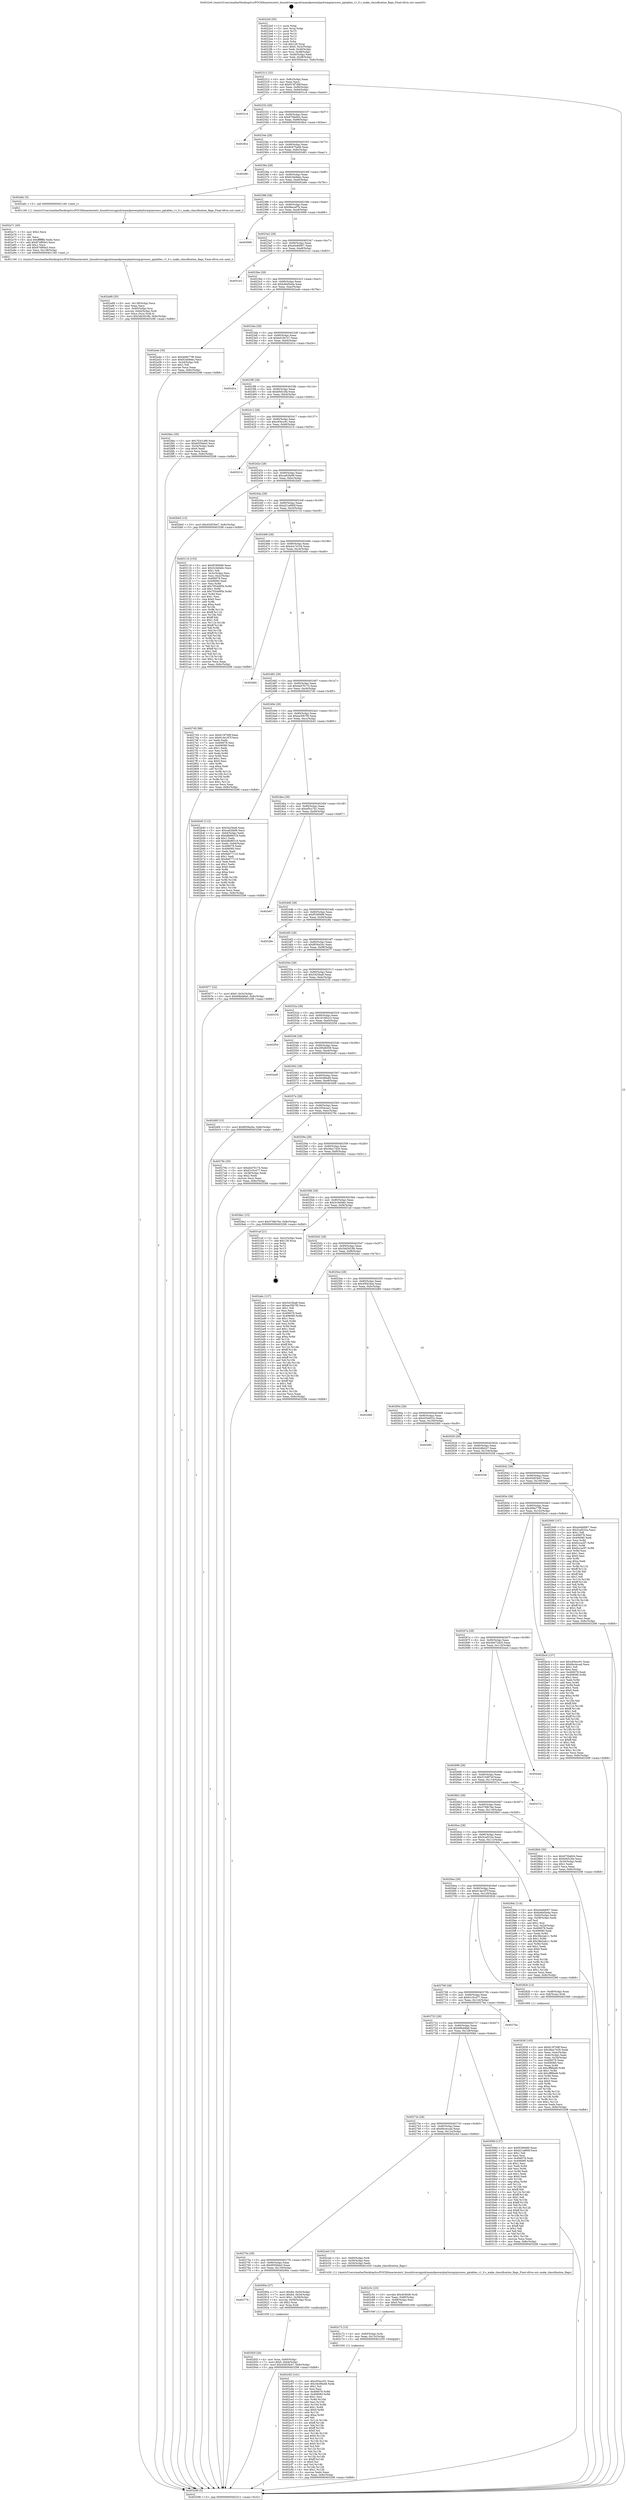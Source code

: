 digraph "0x4022e0" {
  label = "0x4022e0 (/mnt/c/Users/mathe/Desktop/tcc/POCII/binaries/extr_linuxdriversgpudrmamdpowerplayhwmgrprocess_pptables_v1_0.c_make_classification_flags_Final-ollvm.out::main(0))"
  labelloc = "t"
  node[shape=record]

  Entry [label="",width=0.3,height=0.3,shape=circle,fillcolor=black,style=filled]
  "0x402312" [label="{
     0x402312 [32]\l
     | [instrs]\l
     &nbsp;&nbsp;0x402312 \<+6\>: mov -0x8c(%rbp),%eax\l
     &nbsp;&nbsp;0x402318 \<+2\>: mov %eax,%ecx\l
     &nbsp;&nbsp;0x40231a \<+6\>: sub $0x813f7d9f,%ecx\l
     &nbsp;&nbsp;0x402320 \<+6\>: mov %eax,-0x90(%rbp)\l
     &nbsp;&nbsp;0x402326 \<+6\>: mov %ecx,-0x94(%rbp)\l
     &nbsp;&nbsp;0x40232c \<+6\>: je 00000000004031c4 \<main+0xee4\>\l
  }"]
  "0x4031c4" [label="{
     0x4031c4\l
  }", style=dashed]
  "0x402332" [label="{
     0x402332 [28]\l
     | [instrs]\l
     &nbsp;&nbsp;0x402332 \<+5\>: jmp 0000000000402337 \<main+0x57\>\l
     &nbsp;&nbsp;0x402337 \<+6\>: mov -0x90(%rbp),%eax\l
     &nbsp;&nbsp;0x40233d \<+5\>: sub $0x875fa604,%eax\l
     &nbsp;&nbsp;0x402342 \<+6\>: mov %eax,-0x98(%rbp)\l
     &nbsp;&nbsp;0x402348 \<+6\>: je 00000000004028ce \<main+0x5ee\>\l
  }"]
  Exit [label="",width=0.3,height=0.3,shape=circle,fillcolor=black,style=filled,peripheries=2]
  "0x4028ce" [label="{
     0x4028ce\l
  }", style=dashed]
  "0x40234e" [label="{
     0x40234e [28]\l
     | [instrs]\l
     &nbsp;&nbsp;0x40234e \<+5\>: jmp 0000000000402353 \<main+0x73\>\l
     &nbsp;&nbsp;0x402353 \<+6\>: mov -0x90(%rbp),%eax\l
     &nbsp;&nbsp;0x402359 \<+5\>: sub $0x90475ad9,%eax\l
     &nbsp;&nbsp;0x40235e \<+6\>: mov %eax,-0x9c(%rbp)\l
     &nbsp;&nbsp;0x402364 \<+6\>: je 0000000000402d81 \<main+0xaa1\>\l
  }"]
  "0x402c82" [label="{
     0x402c82 [141]\l
     | [instrs]\l
     &nbsp;&nbsp;0x402c82 \<+5\>: mov $0xc93ecc91,%eax\l
     &nbsp;&nbsp;0x402c87 \<+5\>: mov $0x34c89a48,%edx\l
     &nbsp;&nbsp;0x402c8c \<+2\>: mov $0x1,%cl\l
     &nbsp;&nbsp;0x402c8e \<+2\>: xor %esi,%esi\l
     &nbsp;&nbsp;0x402c90 \<+8\>: mov 0x406078,%r8d\l
     &nbsp;&nbsp;0x402c98 \<+8\>: mov 0x406080,%r9d\l
     &nbsp;&nbsp;0x402ca0 \<+3\>: sub $0x1,%esi\l
     &nbsp;&nbsp;0x402ca3 \<+3\>: mov %r8d,%r10d\l
     &nbsp;&nbsp;0x402ca6 \<+3\>: add %esi,%r10d\l
     &nbsp;&nbsp;0x402ca9 \<+4\>: imul %r10d,%r8d\l
     &nbsp;&nbsp;0x402cad \<+4\>: and $0x1,%r8d\l
     &nbsp;&nbsp;0x402cb1 \<+4\>: cmp $0x0,%r8d\l
     &nbsp;&nbsp;0x402cb5 \<+4\>: sete %r11b\l
     &nbsp;&nbsp;0x402cb9 \<+4\>: cmp $0xa,%r9d\l
     &nbsp;&nbsp;0x402cbd \<+3\>: setl %bl\l
     &nbsp;&nbsp;0x402cc0 \<+3\>: mov %r11b,%r14b\l
     &nbsp;&nbsp;0x402cc3 \<+4\>: xor $0xff,%r14b\l
     &nbsp;&nbsp;0x402cc7 \<+3\>: mov %bl,%r15b\l
     &nbsp;&nbsp;0x402cca \<+4\>: xor $0xff,%r15b\l
     &nbsp;&nbsp;0x402cce \<+3\>: xor $0x0,%cl\l
     &nbsp;&nbsp;0x402cd1 \<+3\>: mov %r14b,%r12b\l
     &nbsp;&nbsp;0x402cd4 \<+4\>: and $0x0,%r12b\l
     &nbsp;&nbsp;0x402cd8 \<+3\>: and %cl,%r11b\l
     &nbsp;&nbsp;0x402cdb \<+3\>: mov %r15b,%r13b\l
     &nbsp;&nbsp;0x402cde \<+4\>: and $0x0,%r13b\l
     &nbsp;&nbsp;0x402ce2 \<+2\>: and %cl,%bl\l
     &nbsp;&nbsp;0x402ce4 \<+3\>: or %r11b,%r12b\l
     &nbsp;&nbsp;0x402ce7 \<+3\>: or %bl,%r13b\l
     &nbsp;&nbsp;0x402cea \<+3\>: xor %r13b,%r12b\l
     &nbsp;&nbsp;0x402ced \<+3\>: or %r15b,%r14b\l
     &nbsp;&nbsp;0x402cf0 \<+4\>: xor $0xff,%r14b\l
     &nbsp;&nbsp;0x402cf4 \<+3\>: or $0x0,%cl\l
     &nbsp;&nbsp;0x402cf7 \<+3\>: and %cl,%r14b\l
     &nbsp;&nbsp;0x402cfa \<+3\>: or %r14b,%r12b\l
     &nbsp;&nbsp;0x402cfd \<+4\>: test $0x1,%r12b\l
     &nbsp;&nbsp;0x402d01 \<+3\>: cmovne %edx,%eax\l
     &nbsp;&nbsp;0x402d04 \<+6\>: mov %eax,-0x8c(%rbp)\l
     &nbsp;&nbsp;0x402d0a \<+5\>: jmp 0000000000403298 \<main+0xfb8\>\l
  }"]
  "0x402d81" [label="{
     0x402d81\l
  }", style=dashed]
  "0x40236a" [label="{
     0x40236a [28]\l
     | [instrs]\l
     &nbsp;&nbsp;0x40236a \<+5\>: jmp 000000000040236f \<main+0x8f\>\l
     &nbsp;&nbsp;0x40236f \<+6\>: mov -0x90(%rbp),%eax\l
     &nbsp;&nbsp;0x402375 \<+5\>: sub $0x91bb9ebc,%eax\l
     &nbsp;&nbsp;0x40237a \<+6\>: mov %eax,-0xa0(%rbp)\l
     &nbsp;&nbsp;0x402380 \<+6\>: je 0000000000402a6c \<main+0x78c\>\l
  }"]
  "0x402c73" [label="{
     0x402c73 [15]\l
     | [instrs]\l
     &nbsp;&nbsp;0x402c73 \<+4\>: mov -0x60(%rbp),%rdi\l
     &nbsp;&nbsp;0x402c77 \<+6\>: mov %eax,-0x13c(%rbp)\l
     &nbsp;&nbsp;0x402c7d \<+5\>: call 0000000000401030 \<free@plt\>\l
     | [calls]\l
     &nbsp;&nbsp;0x401030 \{1\} (unknown)\l
  }"]
  "0x402a6c" [label="{
     0x402a6c [5]\l
     | [instrs]\l
     &nbsp;&nbsp;0x402a6c \<+5\>: call 0000000000401160 \<next_i\>\l
     | [calls]\l
     &nbsp;&nbsp;0x401160 \{1\} (/mnt/c/Users/mathe/Desktop/tcc/POCII/binaries/extr_linuxdriversgpudrmamdpowerplayhwmgrprocess_pptables_v1_0.c_make_classification_flags_Final-ollvm.out::next_i)\l
  }"]
  "0x402386" [label="{
     0x402386 [28]\l
     | [instrs]\l
     &nbsp;&nbsp;0x402386 \<+5\>: jmp 000000000040238b \<main+0xab\>\l
     &nbsp;&nbsp;0x40238b \<+6\>: mov -0x90(%rbp),%eax\l
     &nbsp;&nbsp;0x402391 \<+5\>: sub $0x9becef7b,%eax\l
     &nbsp;&nbsp;0x402396 \<+6\>: mov %eax,-0xa4(%rbp)\l
     &nbsp;&nbsp;0x40239c \<+6\>: je 0000000000403068 \<main+0xd88\>\l
  }"]
  "0x402c5c" [label="{
     0x402c5c [23]\l
     | [instrs]\l
     &nbsp;&nbsp;0x402c5c \<+10\>: movabs $0x4040d6,%rdi\l
     &nbsp;&nbsp;0x402c66 \<+3\>: mov %eax,-0x68(%rbp)\l
     &nbsp;&nbsp;0x402c69 \<+3\>: mov -0x68(%rbp),%esi\l
     &nbsp;&nbsp;0x402c6c \<+2\>: mov $0x0,%al\l
     &nbsp;&nbsp;0x402c6e \<+5\>: call 0000000000401040 \<printf@plt\>\l
     | [calls]\l
     &nbsp;&nbsp;0x401040 \{1\} (unknown)\l
  }"]
  "0x403068" [label="{
     0x403068\l
  }", style=dashed]
  "0x4023a2" [label="{
     0x4023a2 [28]\l
     | [instrs]\l
     &nbsp;&nbsp;0x4023a2 \<+5\>: jmp 00000000004023a7 \<main+0xc7\>\l
     &nbsp;&nbsp;0x4023a7 \<+6\>: mov -0x90(%rbp),%eax\l
     &nbsp;&nbsp;0x4023ad \<+5\>: sub $0xa0a9d067,%eax\l
     &nbsp;&nbsp;0x4023b2 \<+6\>: mov %eax,-0xa8(%rbp)\l
     &nbsp;&nbsp;0x4023b8 \<+6\>: je 00000000004031e3 \<main+0xf03\>\l
  }"]
  "0x402a99" [label="{
     0x402a99 [35]\l
     | [instrs]\l
     &nbsp;&nbsp;0x402a99 \<+6\>: mov -0x138(%rbp),%ecx\l
     &nbsp;&nbsp;0x402a9f \<+3\>: imul %eax,%ecx\l
     &nbsp;&nbsp;0x402aa2 \<+4\>: mov -0x60(%rbp),%rsi\l
     &nbsp;&nbsp;0x402aa6 \<+4\>: movslq -0x64(%rbp),%rdi\l
     &nbsp;&nbsp;0x402aaa \<+3\>: mov %ecx,(%rsi,%rdi,4)\l
     &nbsp;&nbsp;0x402aad \<+10\>: movl $0x3dd3d18b,-0x8c(%rbp)\l
     &nbsp;&nbsp;0x402ab7 \<+5\>: jmp 0000000000403298 \<main+0xfb8\>\l
  }"]
  "0x4031e3" [label="{
     0x4031e3\l
  }", style=dashed]
  "0x4023be" [label="{
     0x4023be [28]\l
     | [instrs]\l
     &nbsp;&nbsp;0x4023be \<+5\>: jmp 00000000004023c3 \<main+0xe3\>\l
     &nbsp;&nbsp;0x4023c3 \<+6\>: mov -0x90(%rbp),%eax\l
     &nbsp;&nbsp;0x4023c9 \<+5\>: sub $0xb46d5eda,%eax\l
     &nbsp;&nbsp;0x4023ce \<+6\>: mov %eax,-0xac(%rbp)\l
     &nbsp;&nbsp;0x4023d4 \<+6\>: je 0000000000402a4e \<main+0x76e\>\l
  }"]
  "0x402a71" [label="{
     0x402a71 [40]\l
     | [instrs]\l
     &nbsp;&nbsp;0x402a71 \<+5\>: mov $0x2,%ecx\l
     &nbsp;&nbsp;0x402a76 \<+1\>: cltd\l
     &nbsp;&nbsp;0x402a77 \<+2\>: idiv %ecx\l
     &nbsp;&nbsp;0x402a79 \<+6\>: imul $0xfffffffe,%edx,%ecx\l
     &nbsp;&nbsp;0x402a7f \<+6\>: add $0x87ef60e3,%ecx\l
     &nbsp;&nbsp;0x402a85 \<+3\>: add $0x1,%ecx\l
     &nbsp;&nbsp;0x402a88 \<+6\>: sub $0x87ef60e3,%ecx\l
     &nbsp;&nbsp;0x402a8e \<+6\>: mov %ecx,-0x138(%rbp)\l
     &nbsp;&nbsp;0x402a94 \<+5\>: call 0000000000401160 \<next_i\>\l
     | [calls]\l
     &nbsp;&nbsp;0x401160 \{1\} (/mnt/c/Users/mathe/Desktop/tcc/POCII/binaries/extr_linuxdriversgpudrmamdpowerplayhwmgrprocess_pptables_v1_0.c_make_classification_flags_Final-ollvm.out::next_i)\l
  }"]
  "0x402a4e" [label="{
     0x402a4e [30]\l
     | [instrs]\l
     &nbsp;&nbsp;0x402a4e \<+5\>: mov $0x469e77f8,%eax\l
     &nbsp;&nbsp;0x402a53 \<+5\>: mov $0x91bb9ebc,%ecx\l
     &nbsp;&nbsp;0x402a58 \<+3\>: mov -0x2d(%rbp),%dl\l
     &nbsp;&nbsp;0x402a5b \<+3\>: test $0x1,%dl\l
     &nbsp;&nbsp;0x402a5e \<+3\>: cmovne %ecx,%eax\l
     &nbsp;&nbsp;0x402a61 \<+6\>: mov %eax,-0x8c(%rbp)\l
     &nbsp;&nbsp;0x402a67 \<+5\>: jmp 0000000000403298 \<main+0xfb8\>\l
  }"]
  "0x4023da" [label="{
     0x4023da [28]\l
     | [instrs]\l
     &nbsp;&nbsp;0x4023da \<+5\>: jmp 00000000004023df \<main+0xff\>\l
     &nbsp;&nbsp;0x4023df \<+6\>: mov -0x90(%rbp),%eax\l
     &nbsp;&nbsp;0x4023e5 \<+5\>: sub $0xbd19e7e7,%eax\l
     &nbsp;&nbsp;0x4023ea \<+6\>: mov %eax,-0xb0(%rbp)\l
     &nbsp;&nbsp;0x4023f0 \<+6\>: je 0000000000402d1e \<main+0xa3e\>\l
  }"]
  "0x40292f" [label="{
     0x40292f [26]\l
     | [instrs]\l
     &nbsp;&nbsp;0x40292f \<+4\>: mov %rax,-0x60(%rbp)\l
     &nbsp;&nbsp;0x402933 \<+7\>: movl $0x0,-0x64(%rbp)\l
     &nbsp;&nbsp;0x40293a \<+10\>: movl $0x45d53b47,-0x8c(%rbp)\l
     &nbsp;&nbsp;0x402944 \<+5\>: jmp 0000000000403298 \<main+0xfb8\>\l
  }"]
  "0x402d1e" [label="{
     0x402d1e\l
  }", style=dashed]
  "0x4023f6" [label="{
     0x4023f6 [28]\l
     | [instrs]\l
     &nbsp;&nbsp;0x4023f6 \<+5\>: jmp 00000000004023fb \<main+0x11b\>\l
     &nbsp;&nbsp;0x4023fb \<+6\>: mov -0x90(%rbp),%eax\l
     &nbsp;&nbsp;0x402401 \<+5\>: sub $0xbf45c3fa,%eax\l
     &nbsp;&nbsp;0x402406 \<+6\>: mov %eax,-0xb4(%rbp)\l
     &nbsp;&nbsp;0x40240c \<+6\>: je 00000000004028ec \<main+0x60c\>\l
  }"]
  "0x402776" [label="{
     0x402776\l
  }", style=dashed]
  "0x4028ec" [label="{
     0x4028ec [30]\l
     | [instrs]\l
     &nbsp;&nbsp;0x4028ec \<+5\>: mov $0x703c1df6,%eax\l
     &nbsp;&nbsp;0x4028f1 \<+5\>: mov $0x6f356eb3,%ecx\l
     &nbsp;&nbsp;0x4028f6 \<+3\>: mov -0x34(%rbp),%edx\l
     &nbsp;&nbsp;0x4028f9 \<+3\>: cmp $0x0,%edx\l
     &nbsp;&nbsp;0x4028fc \<+3\>: cmove %ecx,%eax\l
     &nbsp;&nbsp;0x4028ff \<+6\>: mov %eax,-0x8c(%rbp)\l
     &nbsp;&nbsp;0x402905 \<+5\>: jmp 0000000000403298 \<main+0xfb8\>\l
  }"]
  "0x402412" [label="{
     0x402412 [28]\l
     | [instrs]\l
     &nbsp;&nbsp;0x402412 \<+5\>: jmp 0000000000402417 \<main+0x137\>\l
     &nbsp;&nbsp;0x402417 \<+6\>: mov -0x90(%rbp),%eax\l
     &nbsp;&nbsp;0x40241d \<+5\>: sub $0xc93ecc91,%eax\l
     &nbsp;&nbsp;0x402422 \<+6\>: mov %eax,-0xb8(%rbp)\l
     &nbsp;&nbsp;0x402428 \<+6\>: je 0000000000403214 \<main+0xf34\>\l
  }"]
  "0x40290a" [label="{
     0x40290a [37]\l
     | [instrs]\l
     &nbsp;&nbsp;0x40290a \<+7\>: movl $0x64,-0x50(%rbp)\l
     &nbsp;&nbsp;0x402911 \<+7\>: movl $0x64,-0x54(%rbp)\l
     &nbsp;&nbsp;0x402918 \<+7\>: movl $0x1,-0x58(%rbp)\l
     &nbsp;&nbsp;0x40291f \<+4\>: movslq -0x58(%rbp),%rax\l
     &nbsp;&nbsp;0x402923 \<+4\>: shl $0x2,%rax\l
     &nbsp;&nbsp;0x402927 \<+3\>: mov %rax,%rdi\l
     &nbsp;&nbsp;0x40292a \<+5\>: call 0000000000401050 \<malloc@plt\>\l
     | [calls]\l
     &nbsp;&nbsp;0x401050 \{1\} (unknown)\l
  }"]
  "0x403214" [label="{
     0x403214\l
  }", style=dashed]
  "0x40242e" [label="{
     0x40242e [28]\l
     | [instrs]\l
     &nbsp;&nbsp;0x40242e \<+5\>: jmp 0000000000402433 \<main+0x153\>\l
     &nbsp;&nbsp;0x402433 \<+6\>: mov -0x90(%rbp),%eax\l
     &nbsp;&nbsp;0x402439 \<+5\>: sub $0xca62fa99,%eax\l
     &nbsp;&nbsp;0x40243e \<+6\>: mov %eax,-0xbc(%rbp)\l
     &nbsp;&nbsp;0x402444 \<+6\>: je 0000000000402bb5 \<main+0x8d5\>\l
  }"]
  "0x40275a" [label="{
     0x40275a [28]\l
     | [instrs]\l
     &nbsp;&nbsp;0x40275a \<+5\>: jmp 000000000040275f \<main+0x47f\>\l
     &nbsp;&nbsp;0x40275f \<+6\>: mov -0x90(%rbp),%eax\l
     &nbsp;&nbsp;0x402765 \<+5\>: sub $0x6f356eb3,%eax\l
     &nbsp;&nbsp;0x40276a \<+6\>: mov %eax,-0x130(%rbp)\l
     &nbsp;&nbsp;0x402770 \<+6\>: je 000000000040290a \<main+0x62a\>\l
  }"]
  "0x402bb5" [label="{
     0x402bb5 [15]\l
     | [instrs]\l
     &nbsp;&nbsp;0x402bb5 \<+10\>: movl $0x45d53b47,-0x8c(%rbp)\l
     &nbsp;&nbsp;0x402bbf \<+5\>: jmp 0000000000403298 \<main+0xfb8\>\l
  }"]
  "0x40244a" [label="{
     0x40244a [28]\l
     | [instrs]\l
     &nbsp;&nbsp;0x40244a \<+5\>: jmp 000000000040244f \<main+0x16f\>\l
     &nbsp;&nbsp;0x40244f \<+6\>: mov -0x90(%rbp),%eax\l
     &nbsp;&nbsp;0x402455 \<+5\>: sub $0xd21a685f,%eax\l
     &nbsp;&nbsp;0x40245a \<+6\>: mov %eax,-0xc0(%rbp)\l
     &nbsp;&nbsp;0x402460 \<+6\>: je 0000000000403116 \<main+0xe36\>\l
  }"]
  "0x402c4d" [label="{
     0x402c4d [15]\l
     | [instrs]\l
     &nbsp;&nbsp;0x402c4d \<+4\>: mov -0x60(%rbp),%rdi\l
     &nbsp;&nbsp;0x402c51 \<+3\>: mov -0x50(%rbp),%esi\l
     &nbsp;&nbsp;0x402c54 \<+3\>: mov -0x54(%rbp),%edx\l
     &nbsp;&nbsp;0x402c57 \<+5\>: call 0000000000401430 \<make_classification_flags\>\l
     | [calls]\l
     &nbsp;&nbsp;0x401430 \{1\} (/mnt/c/Users/mathe/Desktop/tcc/POCII/binaries/extr_linuxdriversgpudrmamdpowerplayhwmgrprocess_pptables_v1_0.c_make_classification_flags_Final-ollvm.out::make_classification_flags)\l
  }"]
  "0x403116" [label="{
     0x403116 [153]\l
     | [instrs]\l
     &nbsp;&nbsp;0x403116 \<+5\>: mov $0xf536f489,%eax\l
     &nbsp;&nbsp;0x40311b \<+5\>: mov $0x3c3e0a6c,%ecx\l
     &nbsp;&nbsp;0x403120 \<+2\>: mov $0x1,%dl\l
     &nbsp;&nbsp;0x403122 \<+3\>: mov -0x3c(%rbp),%esi\l
     &nbsp;&nbsp;0x403125 \<+3\>: mov %esi,-0x2c(%rbp)\l
     &nbsp;&nbsp;0x403128 \<+7\>: mov 0x406078,%esi\l
     &nbsp;&nbsp;0x40312f \<+7\>: mov 0x406080,%edi\l
     &nbsp;&nbsp;0x403136 \<+3\>: mov %esi,%r8d\l
     &nbsp;&nbsp;0x403139 \<+7\>: add $0x7054d95b,%r8d\l
     &nbsp;&nbsp;0x403140 \<+4\>: sub $0x1,%r8d\l
     &nbsp;&nbsp;0x403144 \<+7\>: sub $0x7054d95b,%r8d\l
     &nbsp;&nbsp;0x40314b \<+4\>: imul %r8d,%esi\l
     &nbsp;&nbsp;0x40314f \<+3\>: and $0x1,%esi\l
     &nbsp;&nbsp;0x403152 \<+3\>: cmp $0x0,%esi\l
     &nbsp;&nbsp;0x403155 \<+4\>: sete %r9b\l
     &nbsp;&nbsp;0x403159 \<+3\>: cmp $0xa,%edi\l
     &nbsp;&nbsp;0x40315c \<+4\>: setl %r10b\l
     &nbsp;&nbsp;0x403160 \<+3\>: mov %r9b,%r11b\l
     &nbsp;&nbsp;0x403163 \<+4\>: xor $0xff,%r11b\l
     &nbsp;&nbsp;0x403167 \<+3\>: mov %r10b,%bl\l
     &nbsp;&nbsp;0x40316a \<+3\>: xor $0xff,%bl\l
     &nbsp;&nbsp;0x40316d \<+3\>: xor $0x1,%dl\l
     &nbsp;&nbsp;0x403170 \<+3\>: mov %r11b,%r14b\l
     &nbsp;&nbsp;0x403173 \<+4\>: and $0xff,%r14b\l
     &nbsp;&nbsp;0x403177 \<+3\>: and %dl,%r9b\l
     &nbsp;&nbsp;0x40317a \<+3\>: mov %bl,%r15b\l
     &nbsp;&nbsp;0x40317d \<+4\>: and $0xff,%r15b\l
     &nbsp;&nbsp;0x403181 \<+3\>: and %dl,%r10b\l
     &nbsp;&nbsp;0x403184 \<+3\>: or %r9b,%r14b\l
     &nbsp;&nbsp;0x403187 \<+3\>: or %r10b,%r15b\l
     &nbsp;&nbsp;0x40318a \<+3\>: xor %r15b,%r14b\l
     &nbsp;&nbsp;0x40318d \<+3\>: or %bl,%r11b\l
     &nbsp;&nbsp;0x403190 \<+4\>: xor $0xff,%r11b\l
     &nbsp;&nbsp;0x403194 \<+3\>: or $0x1,%dl\l
     &nbsp;&nbsp;0x403197 \<+3\>: and %dl,%r11b\l
     &nbsp;&nbsp;0x40319a \<+3\>: or %r11b,%r14b\l
     &nbsp;&nbsp;0x40319d \<+4\>: test $0x1,%r14b\l
     &nbsp;&nbsp;0x4031a1 \<+3\>: cmovne %ecx,%eax\l
     &nbsp;&nbsp;0x4031a4 \<+6\>: mov %eax,-0x8c(%rbp)\l
     &nbsp;&nbsp;0x4031aa \<+5\>: jmp 0000000000403298 \<main+0xfb8\>\l
  }"]
  "0x402466" [label="{
     0x402466 [28]\l
     | [instrs]\l
     &nbsp;&nbsp;0x402466 \<+5\>: jmp 000000000040246b \<main+0x18b\>\l
     &nbsp;&nbsp;0x40246b \<+6\>: mov -0x90(%rbp),%eax\l
     &nbsp;&nbsp;0x402471 \<+5\>: sub $0xdca74104,%eax\l
     &nbsp;&nbsp;0x402476 \<+6\>: mov %eax,-0xc4(%rbp)\l
     &nbsp;&nbsp;0x40247c \<+6\>: je 0000000000402dd4 \<main+0xaf4\>\l
  }"]
  "0x40273e" [label="{
     0x40273e [28]\l
     | [instrs]\l
     &nbsp;&nbsp;0x40273e \<+5\>: jmp 0000000000402743 \<main+0x463\>\l
     &nbsp;&nbsp;0x402743 \<+6\>: mov -0x90(%rbp),%eax\l
     &nbsp;&nbsp;0x402749 \<+5\>: sub $0x6bc4ccad,%eax\l
     &nbsp;&nbsp;0x40274e \<+6\>: mov %eax,-0x12c(%rbp)\l
     &nbsp;&nbsp;0x402754 \<+6\>: je 0000000000402c4d \<main+0x96d\>\l
  }"]
  "0x402dd4" [label="{
     0x402dd4\l
  }", style=dashed]
  "0x402482" [label="{
     0x402482 [28]\l
     | [instrs]\l
     &nbsp;&nbsp;0x402482 \<+5\>: jmp 0000000000402487 \<main+0x1a7\>\l
     &nbsp;&nbsp;0x402487 \<+6\>: mov -0x90(%rbp),%eax\l
     &nbsp;&nbsp;0x40248d \<+5\>: sub $0xebd76174,%eax\l
     &nbsp;&nbsp;0x402492 \<+6\>: mov %eax,-0xc8(%rbp)\l
     &nbsp;&nbsp;0x402498 \<+6\>: je 00000000004027d5 \<main+0x4f5\>\l
  }"]
  "0x40308d" [label="{
     0x40308d [137]\l
     | [instrs]\l
     &nbsp;&nbsp;0x40308d \<+5\>: mov $0xf536f489,%eax\l
     &nbsp;&nbsp;0x403092 \<+5\>: mov $0xd21a685f,%ecx\l
     &nbsp;&nbsp;0x403097 \<+2\>: mov $0x1,%dl\l
     &nbsp;&nbsp;0x403099 \<+2\>: xor %esi,%esi\l
     &nbsp;&nbsp;0x40309b \<+7\>: mov 0x406078,%edi\l
     &nbsp;&nbsp;0x4030a2 \<+8\>: mov 0x406080,%r8d\l
     &nbsp;&nbsp;0x4030aa \<+3\>: sub $0x1,%esi\l
     &nbsp;&nbsp;0x4030ad \<+3\>: mov %edi,%r9d\l
     &nbsp;&nbsp;0x4030b0 \<+3\>: add %esi,%r9d\l
     &nbsp;&nbsp;0x4030b3 \<+4\>: imul %r9d,%edi\l
     &nbsp;&nbsp;0x4030b7 \<+3\>: and $0x1,%edi\l
     &nbsp;&nbsp;0x4030ba \<+3\>: cmp $0x0,%edi\l
     &nbsp;&nbsp;0x4030bd \<+4\>: sete %r10b\l
     &nbsp;&nbsp;0x4030c1 \<+4\>: cmp $0xa,%r8d\l
     &nbsp;&nbsp;0x4030c5 \<+4\>: setl %r11b\l
     &nbsp;&nbsp;0x4030c9 \<+3\>: mov %r10b,%bl\l
     &nbsp;&nbsp;0x4030cc \<+3\>: xor $0xff,%bl\l
     &nbsp;&nbsp;0x4030cf \<+3\>: mov %r11b,%r14b\l
     &nbsp;&nbsp;0x4030d2 \<+4\>: xor $0xff,%r14b\l
     &nbsp;&nbsp;0x4030d6 \<+3\>: xor $0x1,%dl\l
     &nbsp;&nbsp;0x4030d9 \<+3\>: mov %bl,%r15b\l
     &nbsp;&nbsp;0x4030dc \<+4\>: and $0xff,%r15b\l
     &nbsp;&nbsp;0x4030e0 \<+3\>: and %dl,%r10b\l
     &nbsp;&nbsp;0x4030e3 \<+3\>: mov %r14b,%r12b\l
     &nbsp;&nbsp;0x4030e6 \<+4\>: and $0xff,%r12b\l
     &nbsp;&nbsp;0x4030ea \<+3\>: and %dl,%r11b\l
     &nbsp;&nbsp;0x4030ed \<+3\>: or %r10b,%r15b\l
     &nbsp;&nbsp;0x4030f0 \<+3\>: or %r11b,%r12b\l
     &nbsp;&nbsp;0x4030f3 \<+3\>: xor %r12b,%r15b\l
     &nbsp;&nbsp;0x4030f6 \<+3\>: or %r14b,%bl\l
     &nbsp;&nbsp;0x4030f9 \<+3\>: xor $0xff,%bl\l
     &nbsp;&nbsp;0x4030fc \<+3\>: or $0x1,%dl\l
     &nbsp;&nbsp;0x4030ff \<+2\>: and %dl,%bl\l
     &nbsp;&nbsp;0x403101 \<+3\>: or %bl,%r15b\l
     &nbsp;&nbsp;0x403104 \<+4\>: test $0x1,%r15b\l
     &nbsp;&nbsp;0x403108 \<+3\>: cmovne %ecx,%eax\l
     &nbsp;&nbsp;0x40310b \<+6\>: mov %eax,-0x8c(%rbp)\l
     &nbsp;&nbsp;0x403111 \<+5\>: jmp 0000000000403298 \<main+0xfb8\>\l
  }"]
  "0x4027d5" [label="{
     0x4027d5 [86]\l
     | [instrs]\l
     &nbsp;&nbsp;0x4027d5 \<+5\>: mov $0x813f7d9f,%eax\l
     &nbsp;&nbsp;0x4027da \<+5\>: mov $0x614e187f,%ecx\l
     &nbsp;&nbsp;0x4027df \<+2\>: xor %edx,%edx\l
     &nbsp;&nbsp;0x4027e1 \<+7\>: mov 0x406078,%esi\l
     &nbsp;&nbsp;0x4027e8 \<+7\>: mov 0x406080,%edi\l
     &nbsp;&nbsp;0x4027ef \<+3\>: sub $0x1,%edx\l
     &nbsp;&nbsp;0x4027f2 \<+3\>: mov %esi,%r8d\l
     &nbsp;&nbsp;0x4027f5 \<+3\>: add %edx,%r8d\l
     &nbsp;&nbsp;0x4027f8 \<+4\>: imul %r8d,%esi\l
     &nbsp;&nbsp;0x4027fc \<+3\>: and $0x1,%esi\l
     &nbsp;&nbsp;0x4027ff \<+3\>: cmp $0x0,%esi\l
     &nbsp;&nbsp;0x402802 \<+4\>: sete %r9b\l
     &nbsp;&nbsp;0x402806 \<+3\>: cmp $0xa,%edi\l
     &nbsp;&nbsp;0x402809 \<+4\>: setl %r10b\l
     &nbsp;&nbsp;0x40280d \<+3\>: mov %r9b,%r11b\l
     &nbsp;&nbsp;0x402810 \<+3\>: and %r10b,%r11b\l
     &nbsp;&nbsp;0x402813 \<+3\>: xor %r10b,%r9b\l
     &nbsp;&nbsp;0x402816 \<+3\>: or %r9b,%r11b\l
     &nbsp;&nbsp;0x402819 \<+4\>: test $0x1,%r11b\l
     &nbsp;&nbsp;0x40281d \<+3\>: cmovne %ecx,%eax\l
     &nbsp;&nbsp;0x402820 \<+6\>: mov %eax,-0x8c(%rbp)\l
     &nbsp;&nbsp;0x402826 \<+5\>: jmp 0000000000403298 \<main+0xfb8\>\l
  }"]
  "0x40249e" [label="{
     0x40249e [28]\l
     | [instrs]\l
     &nbsp;&nbsp;0x40249e \<+5\>: jmp 00000000004024a3 \<main+0x1c3\>\l
     &nbsp;&nbsp;0x4024a3 \<+6\>: mov -0x90(%rbp),%eax\l
     &nbsp;&nbsp;0x4024a9 \<+5\>: sub $0xee30b7f0,%eax\l
     &nbsp;&nbsp;0x4024ae \<+6\>: mov %eax,-0xcc(%rbp)\l
     &nbsp;&nbsp;0x4024b4 \<+6\>: je 0000000000402b45 \<main+0x865\>\l
  }"]
  "0x402722" [label="{
     0x402722 [28]\l
     | [instrs]\l
     &nbsp;&nbsp;0x402722 \<+5\>: jmp 0000000000402727 \<main+0x447\>\l
     &nbsp;&nbsp;0x402727 \<+6\>: mov -0x90(%rbp),%eax\l
     &nbsp;&nbsp;0x40272d \<+5\>: sub $0x69bd4fa0,%eax\l
     &nbsp;&nbsp;0x402732 \<+6\>: mov %eax,-0x128(%rbp)\l
     &nbsp;&nbsp;0x402738 \<+6\>: je 000000000040308d \<main+0xdad\>\l
  }"]
  "0x402b45" [label="{
     0x402b45 [112]\l
     | [instrs]\l
     &nbsp;&nbsp;0x402b45 \<+5\>: mov $0x5425ba8,%eax\l
     &nbsp;&nbsp;0x402b4a \<+5\>: mov $0xca62fa99,%ecx\l
     &nbsp;&nbsp;0x402b4f \<+3\>: mov -0x64(%rbp),%edx\l
     &nbsp;&nbsp;0x402b52 \<+6\>: sub $0xb8b86518,%edx\l
     &nbsp;&nbsp;0x402b58 \<+3\>: add $0x1,%edx\l
     &nbsp;&nbsp;0x402b5b \<+6\>: add $0xb8b86518,%edx\l
     &nbsp;&nbsp;0x402b61 \<+3\>: mov %edx,-0x64(%rbp)\l
     &nbsp;&nbsp;0x402b64 \<+7\>: mov 0x406078,%edx\l
     &nbsp;&nbsp;0x402b6b \<+7\>: mov 0x406080,%esi\l
     &nbsp;&nbsp;0x402b72 \<+2\>: mov %edx,%edi\l
     &nbsp;&nbsp;0x402b74 \<+6\>: sub $0x9a677110,%edi\l
     &nbsp;&nbsp;0x402b7a \<+3\>: sub $0x1,%edi\l
     &nbsp;&nbsp;0x402b7d \<+6\>: add $0x9a677110,%edi\l
     &nbsp;&nbsp;0x402b83 \<+3\>: imul %edi,%edx\l
     &nbsp;&nbsp;0x402b86 \<+3\>: and $0x1,%edx\l
     &nbsp;&nbsp;0x402b89 \<+3\>: cmp $0x0,%edx\l
     &nbsp;&nbsp;0x402b8c \<+4\>: sete %r8b\l
     &nbsp;&nbsp;0x402b90 \<+3\>: cmp $0xa,%esi\l
     &nbsp;&nbsp;0x402b93 \<+4\>: setl %r9b\l
     &nbsp;&nbsp;0x402b97 \<+3\>: mov %r8b,%r10b\l
     &nbsp;&nbsp;0x402b9a \<+3\>: and %r9b,%r10b\l
     &nbsp;&nbsp;0x402b9d \<+3\>: xor %r9b,%r8b\l
     &nbsp;&nbsp;0x402ba0 \<+3\>: or %r8b,%r10b\l
     &nbsp;&nbsp;0x402ba3 \<+4\>: test $0x1,%r10b\l
     &nbsp;&nbsp;0x402ba7 \<+3\>: cmovne %ecx,%eax\l
     &nbsp;&nbsp;0x402baa \<+6\>: mov %eax,-0x8c(%rbp)\l
     &nbsp;&nbsp;0x402bb0 \<+5\>: jmp 0000000000403298 \<main+0xfb8\>\l
  }"]
  "0x4024ba" [label="{
     0x4024ba [28]\l
     | [instrs]\l
     &nbsp;&nbsp;0x4024ba \<+5\>: jmp 00000000004024bf \<main+0x1df\>\l
     &nbsp;&nbsp;0x4024bf \<+6\>: mov -0x90(%rbp),%eax\l
     &nbsp;&nbsp;0x4024c5 \<+5\>: sub $0xef5cc7b1,%eax\l
     &nbsp;&nbsp;0x4024ca \<+6\>: mov %eax,-0xd0(%rbp)\l
     &nbsp;&nbsp;0x4024d0 \<+6\>: je 0000000000402e67 \<main+0xb87\>\l
  }"]
  "0x4027ba" [label="{
     0x4027ba\l
  }", style=dashed]
  "0x402e67" [label="{
     0x402e67\l
  }", style=dashed]
  "0x4024d6" [label="{
     0x4024d6 [28]\l
     | [instrs]\l
     &nbsp;&nbsp;0x4024d6 \<+5\>: jmp 00000000004024db \<main+0x1fb\>\l
     &nbsp;&nbsp;0x4024db \<+6\>: mov -0x90(%rbp),%eax\l
     &nbsp;&nbsp;0x4024e1 \<+5\>: sub $0xf536f489,%eax\l
     &nbsp;&nbsp;0x4024e6 \<+6\>: mov %eax,-0xd4(%rbp)\l
     &nbsp;&nbsp;0x4024ec \<+6\>: je 000000000040328e \<main+0xfae\>\l
  }"]
  "0x402838" [label="{
     0x402838 [105]\l
     | [instrs]\l
     &nbsp;&nbsp;0x402838 \<+5\>: mov $0x813f7d9f,%ecx\l
     &nbsp;&nbsp;0x40283d \<+5\>: mov $0x36ec7430,%edx\l
     &nbsp;&nbsp;0x402842 \<+3\>: mov %eax,-0x4c(%rbp)\l
     &nbsp;&nbsp;0x402845 \<+3\>: mov -0x4c(%rbp),%eax\l
     &nbsp;&nbsp;0x402848 \<+3\>: mov %eax,-0x34(%rbp)\l
     &nbsp;&nbsp;0x40284b \<+7\>: mov 0x406078,%eax\l
     &nbsp;&nbsp;0x402852 \<+7\>: mov 0x406080,%esi\l
     &nbsp;&nbsp;0x402859 \<+3\>: mov %eax,%r8d\l
     &nbsp;&nbsp;0x40285c \<+7\>: sub $0xcff9fad6,%r8d\l
     &nbsp;&nbsp;0x402863 \<+4\>: sub $0x1,%r8d\l
     &nbsp;&nbsp;0x402867 \<+7\>: add $0xcff9fad6,%r8d\l
     &nbsp;&nbsp;0x40286e \<+4\>: imul %r8d,%eax\l
     &nbsp;&nbsp;0x402872 \<+3\>: and $0x1,%eax\l
     &nbsp;&nbsp;0x402875 \<+3\>: cmp $0x0,%eax\l
     &nbsp;&nbsp;0x402878 \<+4\>: sete %r9b\l
     &nbsp;&nbsp;0x40287c \<+3\>: cmp $0xa,%esi\l
     &nbsp;&nbsp;0x40287f \<+4\>: setl %r10b\l
     &nbsp;&nbsp;0x402883 \<+3\>: mov %r9b,%r11b\l
     &nbsp;&nbsp;0x402886 \<+3\>: and %r10b,%r11b\l
     &nbsp;&nbsp;0x402889 \<+3\>: xor %r10b,%r9b\l
     &nbsp;&nbsp;0x40288c \<+3\>: or %r9b,%r11b\l
     &nbsp;&nbsp;0x40288f \<+4\>: test $0x1,%r11b\l
     &nbsp;&nbsp;0x402893 \<+3\>: cmovne %edx,%ecx\l
     &nbsp;&nbsp;0x402896 \<+6\>: mov %ecx,-0x8c(%rbp)\l
     &nbsp;&nbsp;0x40289c \<+5\>: jmp 0000000000403298 \<main+0xfb8\>\l
  }"]
  "0x40328e" [label="{
     0x40328e\l
  }", style=dashed]
  "0x4024f2" [label="{
     0x4024f2 [28]\l
     | [instrs]\l
     &nbsp;&nbsp;0x4024f2 \<+5\>: jmp 00000000004024f7 \<main+0x217\>\l
     &nbsp;&nbsp;0x4024f7 \<+6\>: mov -0x90(%rbp),%eax\l
     &nbsp;&nbsp;0x4024fd \<+5\>: sub $0xf659a2bc,%eax\l
     &nbsp;&nbsp;0x402502 \<+6\>: mov %eax,-0xd8(%rbp)\l
     &nbsp;&nbsp;0x402508 \<+6\>: je 0000000000403077 \<main+0xd97\>\l
  }"]
  "0x402706" [label="{
     0x402706 [28]\l
     | [instrs]\l
     &nbsp;&nbsp;0x402706 \<+5\>: jmp 000000000040270b \<main+0x42b\>\l
     &nbsp;&nbsp;0x40270b \<+6\>: mov -0x90(%rbp),%eax\l
     &nbsp;&nbsp;0x402711 \<+5\>: sub $0x61c5c477,%eax\l
     &nbsp;&nbsp;0x402716 \<+6\>: mov %eax,-0x124(%rbp)\l
     &nbsp;&nbsp;0x40271c \<+6\>: je 00000000004027ba \<main+0x4da\>\l
  }"]
  "0x403077" [label="{
     0x403077 [22]\l
     | [instrs]\l
     &nbsp;&nbsp;0x403077 \<+7\>: movl $0x0,-0x3c(%rbp)\l
     &nbsp;&nbsp;0x40307e \<+10\>: movl $0x69bd4fa0,-0x8c(%rbp)\l
     &nbsp;&nbsp;0x403088 \<+5\>: jmp 0000000000403298 \<main+0xfb8\>\l
  }"]
  "0x40250e" [label="{
     0x40250e [28]\l
     | [instrs]\l
     &nbsp;&nbsp;0x40250e \<+5\>: jmp 0000000000402513 \<main+0x233\>\l
     &nbsp;&nbsp;0x402513 \<+6\>: mov -0x90(%rbp),%eax\l
     &nbsp;&nbsp;0x402519 \<+5\>: sub $0x5425ba8,%eax\l
     &nbsp;&nbsp;0x40251e \<+6\>: mov %eax,-0xdc(%rbp)\l
     &nbsp;&nbsp;0x402524 \<+6\>: je 00000000004031f2 \<main+0xf12\>\l
  }"]
  "0x40282b" [label="{
     0x40282b [13]\l
     | [instrs]\l
     &nbsp;&nbsp;0x40282b \<+4\>: mov -0x48(%rbp),%rax\l
     &nbsp;&nbsp;0x40282f \<+4\>: mov 0x8(%rax),%rdi\l
     &nbsp;&nbsp;0x402833 \<+5\>: call 0000000000401060 \<atoi@plt\>\l
     | [calls]\l
     &nbsp;&nbsp;0x401060 \{1\} (unknown)\l
  }"]
  "0x4031f2" [label="{
     0x4031f2\l
  }", style=dashed]
  "0x40252a" [label="{
     0x40252a [28]\l
     | [instrs]\l
     &nbsp;&nbsp;0x40252a \<+5\>: jmp 000000000040252f \<main+0x24f\>\l
     &nbsp;&nbsp;0x40252f \<+6\>: mov -0x90(%rbp),%eax\l
     &nbsp;&nbsp;0x402535 \<+5\>: sub $0x161662c3,%eax\l
     &nbsp;&nbsp;0x40253a \<+6\>: mov %eax,-0xe0(%rbp)\l
     &nbsp;&nbsp;0x402540 \<+6\>: je 0000000000402f3d \<main+0xc5d\>\l
  }"]
  "0x4026ea" [label="{
     0x4026ea [28]\l
     | [instrs]\l
     &nbsp;&nbsp;0x4026ea \<+5\>: jmp 00000000004026ef \<main+0x40f\>\l
     &nbsp;&nbsp;0x4026ef \<+6\>: mov -0x90(%rbp),%eax\l
     &nbsp;&nbsp;0x4026f5 \<+5\>: sub $0x614e187f,%eax\l
     &nbsp;&nbsp;0x4026fa \<+6\>: mov %eax,-0x120(%rbp)\l
     &nbsp;&nbsp;0x402700 \<+6\>: je 000000000040282b \<main+0x54b\>\l
  }"]
  "0x402f3d" [label="{
     0x402f3d\l
  }", style=dashed]
  "0x402546" [label="{
     0x402546 [28]\l
     | [instrs]\l
     &nbsp;&nbsp;0x402546 \<+5\>: jmp 000000000040254b \<main+0x26b\>\l
     &nbsp;&nbsp;0x40254b \<+6\>: mov -0x90(%rbp),%eax\l
     &nbsp;&nbsp;0x402551 \<+5\>: sub $0x285d6559,%eax\l
     &nbsp;&nbsp;0x402556 \<+6\>: mov %eax,-0xe4(%rbp)\l
     &nbsp;&nbsp;0x40255c \<+6\>: je 0000000000402ed5 \<main+0xbf5\>\l
  }"]
  "0x4029dc" [label="{
     0x4029dc [114]\l
     | [instrs]\l
     &nbsp;&nbsp;0x4029dc \<+5\>: mov $0xa0a9d067,%eax\l
     &nbsp;&nbsp;0x4029e1 \<+5\>: mov $0xb46d5eda,%ecx\l
     &nbsp;&nbsp;0x4029e6 \<+3\>: mov -0x64(%rbp),%edx\l
     &nbsp;&nbsp;0x4029e9 \<+3\>: cmp -0x58(%rbp),%edx\l
     &nbsp;&nbsp;0x4029ec \<+4\>: setl %sil\l
     &nbsp;&nbsp;0x4029f0 \<+4\>: and $0x1,%sil\l
     &nbsp;&nbsp;0x4029f4 \<+4\>: mov %sil,-0x2d(%rbp)\l
     &nbsp;&nbsp;0x4029f8 \<+7\>: mov 0x406078,%edx\l
     &nbsp;&nbsp;0x4029ff \<+7\>: mov 0x406080,%edi\l
     &nbsp;&nbsp;0x402a06 \<+3\>: mov %edx,%r8d\l
     &nbsp;&nbsp;0x402a09 \<+7\>: sub $0x38e2ab11,%r8d\l
     &nbsp;&nbsp;0x402a10 \<+4\>: sub $0x1,%r8d\l
     &nbsp;&nbsp;0x402a14 \<+7\>: add $0x38e2ab11,%r8d\l
     &nbsp;&nbsp;0x402a1b \<+4\>: imul %r8d,%edx\l
     &nbsp;&nbsp;0x402a1f \<+3\>: and $0x1,%edx\l
     &nbsp;&nbsp;0x402a22 \<+3\>: cmp $0x0,%edx\l
     &nbsp;&nbsp;0x402a25 \<+4\>: sete %sil\l
     &nbsp;&nbsp;0x402a29 \<+3\>: cmp $0xa,%edi\l
     &nbsp;&nbsp;0x402a2c \<+4\>: setl %r9b\l
     &nbsp;&nbsp;0x402a30 \<+3\>: mov %sil,%r10b\l
     &nbsp;&nbsp;0x402a33 \<+3\>: and %r9b,%r10b\l
     &nbsp;&nbsp;0x402a36 \<+3\>: xor %r9b,%sil\l
     &nbsp;&nbsp;0x402a39 \<+3\>: or %sil,%r10b\l
     &nbsp;&nbsp;0x402a3c \<+4\>: test $0x1,%r10b\l
     &nbsp;&nbsp;0x402a40 \<+3\>: cmovne %ecx,%eax\l
     &nbsp;&nbsp;0x402a43 \<+6\>: mov %eax,-0x8c(%rbp)\l
     &nbsp;&nbsp;0x402a49 \<+5\>: jmp 0000000000403298 \<main+0xfb8\>\l
  }"]
  "0x402ed5" [label="{
     0x402ed5\l
  }", style=dashed]
  "0x402562" [label="{
     0x402562 [28]\l
     | [instrs]\l
     &nbsp;&nbsp;0x402562 \<+5\>: jmp 0000000000402567 \<main+0x287\>\l
     &nbsp;&nbsp;0x402567 \<+6\>: mov -0x90(%rbp),%eax\l
     &nbsp;&nbsp;0x40256d \<+5\>: sub $0x34c89a48,%eax\l
     &nbsp;&nbsp;0x402572 \<+6\>: mov %eax,-0xe8(%rbp)\l
     &nbsp;&nbsp;0x402578 \<+6\>: je 0000000000402d0f \<main+0xa2f\>\l
  }"]
  "0x4026ce" [label="{
     0x4026ce [28]\l
     | [instrs]\l
     &nbsp;&nbsp;0x4026ce \<+5\>: jmp 00000000004026d3 \<main+0x3f3\>\l
     &nbsp;&nbsp;0x4026d3 \<+6\>: mov -0x90(%rbp),%eax\l
     &nbsp;&nbsp;0x4026d9 \<+5\>: sub $0x5caf232a,%eax\l
     &nbsp;&nbsp;0x4026de \<+6\>: mov %eax,-0x11c(%rbp)\l
     &nbsp;&nbsp;0x4026e4 \<+6\>: je 00000000004029dc \<main+0x6fc\>\l
  }"]
  "0x402d0f" [label="{
     0x402d0f [15]\l
     | [instrs]\l
     &nbsp;&nbsp;0x402d0f \<+10\>: movl $0xf659a2bc,-0x8c(%rbp)\l
     &nbsp;&nbsp;0x402d19 \<+5\>: jmp 0000000000403298 \<main+0xfb8\>\l
  }"]
  "0x40257e" [label="{
     0x40257e [28]\l
     | [instrs]\l
     &nbsp;&nbsp;0x40257e \<+5\>: jmp 0000000000402583 \<main+0x2a3\>\l
     &nbsp;&nbsp;0x402583 \<+6\>: mov -0x90(%rbp),%eax\l
     &nbsp;&nbsp;0x402589 \<+5\>: sub $0x3504caa1,%eax\l
     &nbsp;&nbsp;0x40258e \<+6\>: mov %eax,-0xec(%rbp)\l
     &nbsp;&nbsp;0x402594 \<+6\>: je 000000000040279c \<main+0x4bc\>\l
  }"]
  "0x4028b0" [label="{
     0x4028b0 [30]\l
     | [instrs]\l
     &nbsp;&nbsp;0x4028b0 \<+5\>: mov $0x875fa604,%eax\l
     &nbsp;&nbsp;0x4028b5 \<+5\>: mov $0xbf45c3fa,%ecx\l
     &nbsp;&nbsp;0x4028ba \<+3\>: mov -0x34(%rbp),%edx\l
     &nbsp;&nbsp;0x4028bd \<+3\>: cmp $0x1,%edx\l
     &nbsp;&nbsp;0x4028c0 \<+3\>: cmovl %ecx,%eax\l
     &nbsp;&nbsp;0x4028c3 \<+6\>: mov %eax,-0x8c(%rbp)\l
     &nbsp;&nbsp;0x4028c9 \<+5\>: jmp 0000000000403298 \<main+0xfb8\>\l
  }"]
  "0x40279c" [label="{
     0x40279c [30]\l
     | [instrs]\l
     &nbsp;&nbsp;0x40279c \<+5\>: mov $0xebd76174,%eax\l
     &nbsp;&nbsp;0x4027a1 \<+5\>: mov $0x61c5c477,%ecx\l
     &nbsp;&nbsp;0x4027a6 \<+3\>: mov -0x38(%rbp),%edx\l
     &nbsp;&nbsp;0x4027a9 \<+3\>: cmp $0x2,%edx\l
     &nbsp;&nbsp;0x4027ac \<+3\>: cmovne %ecx,%eax\l
     &nbsp;&nbsp;0x4027af \<+6\>: mov %eax,-0x8c(%rbp)\l
     &nbsp;&nbsp;0x4027b5 \<+5\>: jmp 0000000000403298 \<main+0xfb8\>\l
  }"]
  "0x40259a" [label="{
     0x40259a [28]\l
     | [instrs]\l
     &nbsp;&nbsp;0x40259a \<+5\>: jmp 000000000040259f \<main+0x2bf\>\l
     &nbsp;&nbsp;0x40259f \<+6\>: mov -0x90(%rbp),%eax\l
     &nbsp;&nbsp;0x4025a5 \<+5\>: sub $0x36ec7430,%eax\l
     &nbsp;&nbsp;0x4025aa \<+6\>: mov %eax,-0xf0(%rbp)\l
     &nbsp;&nbsp;0x4025b0 \<+6\>: je 00000000004028a1 \<main+0x5c1\>\l
  }"]
  "0x403298" [label="{
     0x403298 [5]\l
     | [instrs]\l
     &nbsp;&nbsp;0x403298 \<+5\>: jmp 0000000000402312 \<main+0x32\>\l
  }"]
  "0x4022e0" [label="{
     0x4022e0 [50]\l
     | [instrs]\l
     &nbsp;&nbsp;0x4022e0 \<+1\>: push %rbp\l
     &nbsp;&nbsp;0x4022e1 \<+3\>: mov %rsp,%rbp\l
     &nbsp;&nbsp;0x4022e4 \<+2\>: push %r15\l
     &nbsp;&nbsp;0x4022e6 \<+2\>: push %r14\l
     &nbsp;&nbsp;0x4022e8 \<+2\>: push %r13\l
     &nbsp;&nbsp;0x4022ea \<+2\>: push %r12\l
     &nbsp;&nbsp;0x4022ec \<+1\>: push %rbx\l
     &nbsp;&nbsp;0x4022ed \<+7\>: sub $0x128,%rsp\l
     &nbsp;&nbsp;0x4022f4 \<+7\>: movl $0x0,-0x3c(%rbp)\l
     &nbsp;&nbsp;0x4022fb \<+3\>: mov %edi,-0x40(%rbp)\l
     &nbsp;&nbsp;0x4022fe \<+4\>: mov %rsi,-0x48(%rbp)\l
     &nbsp;&nbsp;0x402302 \<+3\>: mov -0x40(%rbp),%edi\l
     &nbsp;&nbsp;0x402305 \<+3\>: mov %edi,-0x38(%rbp)\l
     &nbsp;&nbsp;0x402308 \<+10\>: movl $0x3504caa1,-0x8c(%rbp)\l
  }"]
  "0x4026b2" [label="{
     0x4026b2 [28]\l
     | [instrs]\l
     &nbsp;&nbsp;0x4026b2 \<+5\>: jmp 00000000004026b7 \<main+0x3d7\>\l
     &nbsp;&nbsp;0x4026b7 \<+6\>: mov -0x90(%rbp),%eax\l
     &nbsp;&nbsp;0x4026bd \<+5\>: sub $0x57fdb7be,%eax\l
     &nbsp;&nbsp;0x4026c2 \<+6\>: mov %eax,-0x118(%rbp)\l
     &nbsp;&nbsp;0x4026c8 \<+6\>: je 00000000004028b0 \<main+0x5d0\>\l
  }"]
  "0x4028a1" [label="{
     0x4028a1 [15]\l
     | [instrs]\l
     &nbsp;&nbsp;0x4028a1 \<+10\>: movl $0x57fdb7be,-0x8c(%rbp)\l
     &nbsp;&nbsp;0x4028ab \<+5\>: jmp 0000000000403298 \<main+0xfb8\>\l
  }"]
  "0x4025b6" [label="{
     0x4025b6 [28]\l
     | [instrs]\l
     &nbsp;&nbsp;0x4025b6 \<+5\>: jmp 00000000004025bb \<main+0x2db\>\l
     &nbsp;&nbsp;0x4025bb \<+6\>: mov -0x90(%rbp),%eax\l
     &nbsp;&nbsp;0x4025c1 \<+5\>: sub $0x3c3e0a6c,%eax\l
     &nbsp;&nbsp;0x4025c6 \<+6\>: mov %eax,-0xf4(%rbp)\l
     &nbsp;&nbsp;0x4025cc \<+6\>: je 00000000004031af \<main+0xecf\>\l
  }"]
  "0x40327a" [label="{
     0x40327a\l
  }", style=dashed]
  "0x4031af" [label="{
     0x4031af [21]\l
     | [instrs]\l
     &nbsp;&nbsp;0x4031af \<+3\>: mov -0x2c(%rbp),%eax\l
     &nbsp;&nbsp;0x4031b2 \<+7\>: add $0x128,%rsp\l
     &nbsp;&nbsp;0x4031b9 \<+1\>: pop %rbx\l
     &nbsp;&nbsp;0x4031ba \<+2\>: pop %r12\l
     &nbsp;&nbsp;0x4031bc \<+2\>: pop %r13\l
     &nbsp;&nbsp;0x4031be \<+2\>: pop %r14\l
     &nbsp;&nbsp;0x4031c0 \<+2\>: pop %r15\l
     &nbsp;&nbsp;0x4031c2 \<+1\>: pop %rbp\l
     &nbsp;&nbsp;0x4031c3 \<+1\>: ret\l
  }"]
  "0x4025d2" [label="{
     0x4025d2 [28]\l
     | [instrs]\l
     &nbsp;&nbsp;0x4025d2 \<+5\>: jmp 00000000004025d7 \<main+0x2f7\>\l
     &nbsp;&nbsp;0x4025d7 \<+6\>: mov -0x90(%rbp),%eax\l
     &nbsp;&nbsp;0x4025dd \<+5\>: sub $0x3dd3d18b,%eax\l
     &nbsp;&nbsp;0x4025e2 \<+6\>: mov %eax,-0xf8(%rbp)\l
     &nbsp;&nbsp;0x4025e8 \<+6\>: je 0000000000402abc \<main+0x7dc\>\l
  }"]
  "0x402696" [label="{
     0x402696 [28]\l
     | [instrs]\l
     &nbsp;&nbsp;0x402696 \<+5\>: jmp 000000000040269b \<main+0x3bb\>\l
     &nbsp;&nbsp;0x40269b \<+6\>: mov -0x90(%rbp),%eax\l
     &nbsp;&nbsp;0x4026a1 \<+5\>: sub $0x510497ef,%eax\l
     &nbsp;&nbsp;0x4026a6 \<+6\>: mov %eax,-0x114(%rbp)\l
     &nbsp;&nbsp;0x4026ac \<+6\>: je 000000000040327a \<main+0xf9a\>\l
  }"]
  "0x402abc" [label="{
     0x402abc [137]\l
     | [instrs]\l
     &nbsp;&nbsp;0x402abc \<+5\>: mov $0x5425ba8,%eax\l
     &nbsp;&nbsp;0x402ac1 \<+5\>: mov $0xee30b7f0,%ecx\l
     &nbsp;&nbsp;0x402ac6 \<+2\>: mov $0x1,%dl\l
     &nbsp;&nbsp;0x402ac8 \<+2\>: xor %esi,%esi\l
     &nbsp;&nbsp;0x402aca \<+7\>: mov 0x406078,%edi\l
     &nbsp;&nbsp;0x402ad1 \<+8\>: mov 0x406080,%r8d\l
     &nbsp;&nbsp;0x402ad9 \<+3\>: sub $0x1,%esi\l
     &nbsp;&nbsp;0x402adc \<+3\>: mov %edi,%r9d\l
     &nbsp;&nbsp;0x402adf \<+3\>: add %esi,%r9d\l
     &nbsp;&nbsp;0x402ae2 \<+4\>: imul %r9d,%edi\l
     &nbsp;&nbsp;0x402ae6 \<+3\>: and $0x1,%edi\l
     &nbsp;&nbsp;0x402ae9 \<+3\>: cmp $0x0,%edi\l
     &nbsp;&nbsp;0x402aec \<+4\>: sete %r10b\l
     &nbsp;&nbsp;0x402af0 \<+4\>: cmp $0xa,%r8d\l
     &nbsp;&nbsp;0x402af4 \<+4\>: setl %r11b\l
     &nbsp;&nbsp;0x402af8 \<+3\>: mov %r10b,%bl\l
     &nbsp;&nbsp;0x402afb \<+3\>: xor $0xff,%bl\l
     &nbsp;&nbsp;0x402afe \<+3\>: mov %r11b,%r14b\l
     &nbsp;&nbsp;0x402b01 \<+4\>: xor $0xff,%r14b\l
     &nbsp;&nbsp;0x402b05 \<+3\>: xor $0x1,%dl\l
     &nbsp;&nbsp;0x402b08 \<+3\>: mov %bl,%r15b\l
     &nbsp;&nbsp;0x402b0b \<+4\>: and $0xff,%r15b\l
     &nbsp;&nbsp;0x402b0f \<+3\>: and %dl,%r10b\l
     &nbsp;&nbsp;0x402b12 \<+3\>: mov %r14b,%r12b\l
     &nbsp;&nbsp;0x402b15 \<+4\>: and $0xff,%r12b\l
     &nbsp;&nbsp;0x402b19 \<+3\>: and %dl,%r11b\l
     &nbsp;&nbsp;0x402b1c \<+3\>: or %r10b,%r15b\l
     &nbsp;&nbsp;0x402b1f \<+3\>: or %r11b,%r12b\l
     &nbsp;&nbsp;0x402b22 \<+3\>: xor %r12b,%r15b\l
     &nbsp;&nbsp;0x402b25 \<+3\>: or %r14b,%bl\l
     &nbsp;&nbsp;0x402b28 \<+3\>: xor $0xff,%bl\l
     &nbsp;&nbsp;0x402b2b \<+3\>: or $0x1,%dl\l
     &nbsp;&nbsp;0x402b2e \<+2\>: and %dl,%bl\l
     &nbsp;&nbsp;0x402b30 \<+3\>: or %bl,%r15b\l
     &nbsp;&nbsp;0x402b33 \<+4\>: test $0x1,%r15b\l
     &nbsp;&nbsp;0x402b37 \<+3\>: cmovne %ecx,%eax\l
     &nbsp;&nbsp;0x402b3a \<+6\>: mov %eax,-0x8c(%rbp)\l
     &nbsp;&nbsp;0x402b40 \<+5\>: jmp 0000000000403298 \<main+0xfb8\>\l
  }"]
  "0x4025ee" [label="{
     0x4025ee [28]\l
     | [instrs]\l
     &nbsp;&nbsp;0x4025ee \<+5\>: jmp 00000000004025f3 \<main+0x313\>\l
     &nbsp;&nbsp;0x4025f3 \<+6\>: mov -0x90(%rbp),%eax\l
     &nbsp;&nbsp;0x4025f9 \<+5\>: sub $0x40f424ee,%eax\l
     &nbsp;&nbsp;0x4025fe \<+6\>: mov %eax,-0xfc(%rbp)\l
     &nbsp;&nbsp;0x402604 \<+6\>: je 0000000000402d60 \<main+0xa80\>\l
  }"]
  "0x402ee4" [label="{
     0x402ee4\l
  }", style=dashed]
  "0x402d60" [label="{
     0x402d60\l
  }", style=dashed]
  "0x40260a" [label="{
     0x40260a [28]\l
     | [instrs]\l
     &nbsp;&nbsp;0x40260a \<+5\>: jmp 000000000040260f \<main+0x32f\>\l
     &nbsp;&nbsp;0x40260f \<+6\>: mov -0x90(%rbp),%eax\l
     &nbsp;&nbsp;0x402615 \<+5\>: sub $0x425e922c,%eax\l
     &nbsp;&nbsp;0x40261a \<+6\>: mov %eax,-0x100(%rbp)\l
     &nbsp;&nbsp;0x402620 \<+6\>: je 0000000000402fd0 \<main+0xcf0\>\l
  }"]
  "0x40267a" [label="{
     0x40267a [28]\l
     | [instrs]\l
     &nbsp;&nbsp;0x40267a \<+5\>: jmp 000000000040267f \<main+0x39f\>\l
     &nbsp;&nbsp;0x40267f \<+6\>: mov -0x90(%rbp),%eax\l
     &nbsp;&nbsp;0x402685 \<+5\>: sub $0x4b672d20,%eax\l
     &nbsp;&nbsp;0x40268a \<+6\>: mov %eax,-0x110(%rbp)\l
     &nbsp;&nbsp;0x402690 \<+6\>: je 0000000000402ee4 \<main+0xc04\>\l
  }"]
  "0x402fd0" [label="{
     0x402fd0\l
  }", style=dashed]
  "0x402626" [label="{
     0x402626 [28]\l
     | [instrs]\l
     &nbsp;&nbsp;0x402626 \<+5\>: jmp 000000000040262b \<main+0x34b\>\l
     &nbsp;&nbsp;0x40262b \<+6\>: mov -0x90(%rbp),%eax\l
     &nbsp;&nbsp;0x402631 \<+5\>: sub $0x42dfa247,%eax\l
     &nbsp;&nbsp;0x402636 \<+6\>: mov %eax,-0x104(%rbp)\l
     &nbsp;&nbsp;0x40263c \<+6\>: je 0000000000403258 \<main+0xf78\>\l
  }"]
  "0x402bc4" [label="{
     0x402bc4 [137]\l
     | [instrs]\l
     &nbsp;&nbsp;0x402bc4 \<+5\>: mov $0xc93ecc91,%eax\l
     &nbsp;&nbsp;0x402bc9 \<+5\>: mov $0x6bc4ccad,%ecx\l
     &nbsp;&nbsp;0x402bce \<+2\>: mov $0x1,%dl\l
     &nbsp;&nbsp;0x402bd0 \<+2\>: xor %esi,%esi\l
     &nbsp;&nbsp;0x402bd2 \<+7\>: mov 0x406078,%edi\l
     &nbsp;&nbsp;0x402bd9 \<+8\>: mov 0x406080,%r8d\l
     &nbsp;&nbsp;0x402be1 \<+3\>: sub $0x1,%esi\l
     &nbsp;&nbsp;0x402be4 \<+3\>: mov %edi,%r9d\l
     &nbsp;&nbsp;0x402be7 \<+3\>: add %esi,%r9d\l
     &nbsp;&nbsp;0x402bea \<+4\>: imul %r9d,%edi\l
     &nbsp;&nbsp;0x402bee \<+3\>: and $0x1,%edi\l
     &nbsp;&nbsp;0x402bf1 \<+3\>: cmp $0x0,%edi\l
     &nbsp;&nbsp;0x402bf4 \<+4\>: sete %r10b\l
     &nbsp;&nbsp;0x402bf8 \<+4\>: cmp $0xa,%r8d\l
     &nbsp;&nbsp;0x402bfc \<+4\>: setl %r11b\l
     &nbsp;&nbsp;0x402c00 \<+3\>: mov %r10b,%bl\l
     &nbsp;&nbsp;0x402c03 \<+3\>: xor $0xff,%bl\l
     &nbsp;&nbsp;0x402c06 \<+3\>: mov %r11b,%r14b\l
     &nbsp;&nbsp;0x402c09 \<+4\>: xor $0xff,%r14b\l
     &nbsp;&nbsp;0x402c0d \<+3\>: xor $0x1,%dl\l
     &nbsp;&nbsp;0x402c10 \<+3\>: mov %bl,%r15b\l
     &nbsp;&nbsp;0x402c13 \<+4\>: and $0xff,%r15b\l
     &nbsp;&nbsp;0x402c17 \<+3\>: and %dl,%r10b\l
     &nbsp;&nbsp;0x402c1a \<+3\>: mov %r14b,%r12b\l
     &nbsp;&nbsp;0x402c1d \<+4\>: and $0xff,%r12b\l
     &nbsp;&nbsp;0x402c21 \<+3\>: and %dl,%r11b\l
     &nbsp;&nbsp;0x402c24 \<+3\>: or %r10b,%r15b\l
     &nbsp;&nbsp;0x402c27 \<+3\>: or %r11b,%r12b\l
     &nbsp;&nbsp;0x402c2a \<+3\>: xor %r12b,%r15b\l
     &nbsp;&nbsp;0x402c2d \<+3\>: or %r14b,%bl\l
     &nbsp;&nbsp;0x402c30 \<+3\>: xor $0xff,%bl\l
     &nbsp;&nbsp;0x402c33 \<+3\>: or $0x1,%dl\l
     &nbsp;&nbsp;0x402c36 \<+2\>: and %dl,%bl\l
     &nbsp;&nbsp;0x402c38 \<+3\>: or %bl,%r15b\l
     &nbsp;&nbsp;0x402c3b \<+4\>: test $0x1,%r15b\l
     &nbsp;&nbsp;0x402c3f \<+3\>: cmovne %ecx,%eax\l
     &nbsp;&nbsp;0x402c42 \<+6\>: mov %eax,-0x8c(%rbp)\l
     &nbsp;&nbsp;0x402c48 \<+5\>: jmp 0000000000403298 \<main+0xfb8\>\l
  }"]
  "0x403258" [label="{
     0x403258\l
  }", style=dashed]
  "0x402642" [label="{
     0x402642 [28]\l
     | [instrs]\l
     &nbsp;&nbsp;0x402642 \<+5\>: jmp 0000000000402647 \<main+0x367\>\l
     &nbsp;&nbsp;0x402647 \<+6\>: mov -0x90(%rbp),%eax\l
     &nbsp;&nbsp;0x40264d \<+5\>: sub $0x45d53b47,%eax\l
     &nbsp;&nbsp;0x402652 \<+6\>: mov %eax,-0x108(%rbp)\l
     &nbsp;&nbsp;0x402658 \<+6\>: je 0000000000402949 \<main+0x669\>\l
  }"]
  "0x40265e" [label="{
     0x40265e [28]\l
     | [instrs]\l
     &nbsp;&nbsp;0x40265e \<+5\>: jmp 0000000000402663 \<main+0x383\>\l
     &nbsp;&nbsp;0x402663 \<+6\>: mov -0x90(%rbp),%eax\l
     &nbsp;&nbsp;0x402669 \<+5\>: sub $0x469e77f8,%eax\l
     &nbsp;&nbsp;0x40266e \<+6\>: mov %eax,-0x10c(%rbp)\l
     &nbsp;&nbsp;0x402674 \<+6\>: je 0000000000402bc4 \<main+0x8e4\>\l
  }"]
  "0x402949" [label="{
     0x402949 [147]\l
     | [instrs]\l
     &nbsp;&nbsp;0x402949 \<+5\>: mov $0xa0a9d067,%eax\l
     &nbsp;&nbsp;0x40294e \<+5\>: mov $0x5caf232a,%ecx\l
     &nbsp;&nbsp;0x402953 \<+2\>: mov $0x1,%dl\l
     &nbsp;&nbsp;0x402955 \<+7\>: mov 0x406078,%esi\l
     &nbsp;&nbsp;0x40295c \<+7\>: mov 0x406080,%edi\l
     &nbsp;&nbsp;0x402963 \<+3\>: mov %esi,%r8d\l
     &nbsp;&nbsp;0x402966 \<+7\>: sub $0xfccca3f7,%r8d\l
     &nbsp;&nbsp;0x40296d \<+4\>: sub $0x1,%r8d\l
     &nbsp;&nbsp;0x402971 \<+7\>: add $0xfccca3f7,%r8d\l
     &nbsp;&nbsp;0x402978 \<+4\>: imul %r8d,%esi\l
     &nbsp;&nbsp;0x40297c \<+3\>: and $0x1,%esi\l
     &nbsp;&nbsp;0x40297f \<+3\>: cmp $0x0,%esi\l
     &nbsp;&nbsp;0x402982 \<+4\>: sete %r9b\l
     &nbsp;&nbsp;0x402986 \<+3\>: cmp $0xa,%edi\l
     &nbsp;&nbsp;0x402989 \<+4\>: setl %r10b\l
     &nbsp;&nbsp;0x40298d \<+3\>: mov %r9b,%r11b\l
     &nbsp;&nbsp;0x402990 \<+4\>: xor $0xff,%r11b\l
     &nbsp;&nbsp;0x402994 \<+3\>: mov %r10b,%bl\l
     &nbsp;&nbsp;0x402997 \<+3\>: xor $0xff,%bl\l
     &nbsp;&nbsp;0x40299a \<+3\>: xor $0x1,%dl\l
     &nbsp;&nbsp;0x40299d \<+3\>: mov %r11b,%r14b\l
     &nbsp;&nbsp;0x4029a0 \<+4\>: and $0xff,%r14b\l
     &nbsp;&nbsp;0x4029a4 \<+3\>: and %dl,%r9b\l
     &nbsp;&nbsp;0x4029a7 \<+3\>: mov %bl,%r15b\l
     &nbsp;&nbsp;0x4029aa \<+4\>: and $0xff,%r15b\l
     &nbsp;&nbsp;0x4029ae \<+3\>: and %dl,%r10b\l
     &nbsp;&nbsp;0x4029b1 \<+3\>: or %r9b,%r14b\l
     &nbsp;&nbsp;0x4029b4 \<+3\>: or %r10b,%r15b\l
     &nbsp;&nbsp;0x4029b7 \<+3\>: xor %r15b,%r14b\l
     &nbsp;&nbsp;0x4029ba \<+3\>: or %bl,%r11b\l
     &nbsp;&nbsp;0x4029bd \<+4\>: xor $0xff,%r11b\l
     &nbsp;&nbsp;0x4029c1 \<+3\>: or $0x1,%dl\l
     &nbsp;&nbsp;0x4029c4 \<+3\>: and %dl,%r11b\l
     &nbsp;&nbsp;0x4029c7 \<+3\>: or %r11b,%r14b\l
     &nbsp;&nbsp;0x4029ca \<+4\>: test $0x1,%r14b\l
     &nbsp;&nbsp;0x4029ce \<+3\>: cmovne %ecx,%eax\l
     &nbsp;&nbsp;0x4029d1 \<+6\>: mov %eax,-0x8c(%rbp)\l
     &nbsp;&nbsp;0x4029d7 \<+5\>: jmp 0000000000403298 \<main+0xfb8\>\l
  }"]
  Entry -> "0x4022e0" [label=" 1"]
  "0x402312" -> "0x4031c4" [label=" 0"]
  "0x402312" -> "0x402332" [label=" 24"]
  "0x4031af" -> Exit [label=" 1"]
  "0x402332" -> "0x4028ce" [label=" 0"]
  "0x402332" -> "0x40234e" [label=" 24"]
  "0x403116" -> "0x403298" [label=" 1"]
  "0x40234e" -> "0x402d81" [label=" 0"]
  "0x40234e" -> "0x40236a" [label=" 24"]
  "0x40308d" -> "0x403298" [label=" 1"]
  "0x40236a" -> "0x402a6c" [label=" 1"]
  "0x40236a" -> "0x402386" [label=" 23"]
  "0x403077" -> "0x403298" [label=" 1"]
  "0x402386" -> "0x403068" [label=" 0"]
  "0x402386" -> "0x4023a2" [label=" 23"]
  "0x402d0f" -> "0x403298" [label=" 1"]
  "0x4023a2" -> "0x4031e3" [label=" 0"]
  "0x4023a2" -> "0x4023be" [label=" 23"]
  "0x402c82" -> "0x403298" [label=" 1"]
  "0x4023be" -> "0x402a4e" [label=" 2"]
  "0x4023be" -> "0x4023da" [label=" 21"]
  "0x402c73" -> "0x402c82" [label=" 1"]
  "0x4023da" -> "0x402d1e" [label=" 0"]
  "0x4023da" -> "0x4023f6" [label=" 21"]
  "0x402c5c" -> "0x402c73" [label=" 1"]
  "0x4023f6" -> "0x4028ec" [label=" 1"]
  "0x4023f6" -> "0x402412" [label=" 20"]
  "0x402c4d" -> "0x402c5c" [label=" 1"]
  "0x402412" -> "0x403214" [label=" 0"]
  "0x402412" -> "0x40242e" [label=" 20"]
  "0x402bc4" -> "0x403298" [label=" 1"]
  "0x40242e" -> "0x402bb5" [label=" 1"]
  "0x40242e" -> "0x40244a" [label=" 19"]
  "0x402b45" -> "0x403298" [label=" 1"]
  "0x40244a" -> "0x403116" [label=" 1"]
  "0x40244a" -> "0x402466" [label=" 18"]
  "0x402abc" -> "0x403298" [label=" 1"]
  "0x402466" -> "0x402dd4" [label=" 0"]
  "0x402466" -> "0x402482" [label=" 18"]
  "0x402a71" -> "0x402a99" [label=" 1"]
  "0x402482" -> "0x4027d5" [label=" 1"]
  "0x402482" -> "0x40249e" [label=" 17"]
  "0x402a6c" -> "0x402a71" [label=" 1"]
  "0x40249e" -> "0x402b45" [label=" 1"]
  "0x40249e" -> "0x4024ba" [label=" 16"]
  "0x4029dc" -> "0x403298" [label=" 2"]
  "0x4024ba" -> "0x402e67" [label=" 0"]
  "0x4024ba" -> "0x4024d6" [label=" 16"]
  "0x402949" -> "0x403298" [label=" 2"]
  "0x4024d6" -> "0x40328e" [label=" 0"]
  "0x4024d6" -> "0x4024f2" [label=" 16"]
  "0x40290a" -> "0x40292f" [label=" 1"]
  "0x4024f2" -> "0x403077" [label=" 1"]
  "0x4024f2" -> "0x40250e" [label=" 15"]
  "0x40275a" -> "0x402776" [label=" 0"]
  "0x40250e" -> "0x4031f2" [label=" 0"]
  "0x40250e" -> "0x40252a" [label=" 15"]
  "0x40275a" -> "0x40290a" [label=" 1"]
  "0x40252a" -> "0x402f3d" [label=" 0"]
  "0x40252a" -> "0x402546" [label=" 15"]
  "0x40273e" -> "0x40275a" [label=" 1"]
  "0x402546" -> "0x402ed5" [label=" 0"]
  "0x402546" -> "0x402562" [label=" 15"]
  "0x40273e" -> "0x402c4d" [label=" 1"]
  "0x402562" -> "0x402d0f" [label=" 1"]
  "0x402562" -> "0x40257e" [label=" 14"]
  "0x402722" -> "0x40273e" [label=" 2"]
  "0x40257e" -> "0x40279c" [label=" 1"]
  "0x40257e" -> "0x40259a" [label=" 13"]
  "0x40279c" -> "0x403298" [label=" 1"]
  "0x4022e0" -> "0x402312" [label=" 1"]
  "0x403298" -> "0x402312" [label=" 23"]
  "0x4027d5" -> "0x403298" [label=" 1"]
  "0x402722" -> "0x40308d" [label=" 1"]
  "0x40259a" -> "0x4028a1" [label=" 1"]
  "0x40259a" -> "0x4025b6" [label=" 12"]
  "0x402706" -> "0x402722" [label=" 3"]
  "0x4025b6" -> "0x4031af" [label=" 1"]
  "0x4025b6" -> "0x4025d2" [label=" 11"]
  "0x402706" -> "0x4027ba" [label=" 0"]
  "0x4025d2" -> "0x402abc" [label=" 1"]
  "0x4025d2" -> "0x4025ee" [label=" 10"]
  "0x4028ec" -> "0x403298" [label=" 1"]
  "0x4025ee" -> "0x402d60" [label=" 0"]
  "0x4025ee" -> "0x40260a" [label=" 10"]
  "0x4028b0" -> "0x403298" [label=" 1"]
  "0x40260a" -> "0x402fd0" [label=" 0"]
  "0x40260a" -> "0x402626" [label=" 10"]
  "0x402838" -> "0x403298" [label=" 1"]
  "0x402626" -> "0x403258" [label=" 0"]
  "0x402626" -> "0x402642" [label=" 10"]
  "0x40282b" -> "0x402838" [label=" 1"]
  "0x402642" -> "0x402949" [label=" 2"]
  "0x402642" -> "0x40265e" [label=" 8"]
  "0x4026ea" -> "0x402706" [label=" 3"]
  "0x40265e" -> "0x402bc4" [label=" 1"]
  "0x40265e" -> "0x40267a" [label=" 7"]
  "0x4028a1" -> "0x403298" [label=" 1"]
  "0x40267a" -> "0x402ee4" [label=" 0"]
  "0x40267a" -> "0x402696" [label=" 7"]
  "0x40292f" -> "0x403298" [label=" 1"]
  "0x402696" -> "0x40327a" [label=" 0"]
  "0x402696" -> "0x4026b2" [label=" 7"]
  "0x402a4e" -> "0x403298" [label=" 2"]
  "0x4026b2" -> "0x4028b0" [label=" 1"]
  "0x4026b2" -> "0x4026ce" [label=" 6"]
  "0x402a99" -> "0x403298" [label=" 1"]
  "0x4026ce" -> "0x4029dc" [label=" 2"]
  "0x4026ce" -> "0x4026ea" [label=" 4"]
  "0x402bb5" -> "0x403298" [label=" 1"]
  "0x4026ea" -> "0x40282b" [label=" 1"]
}
